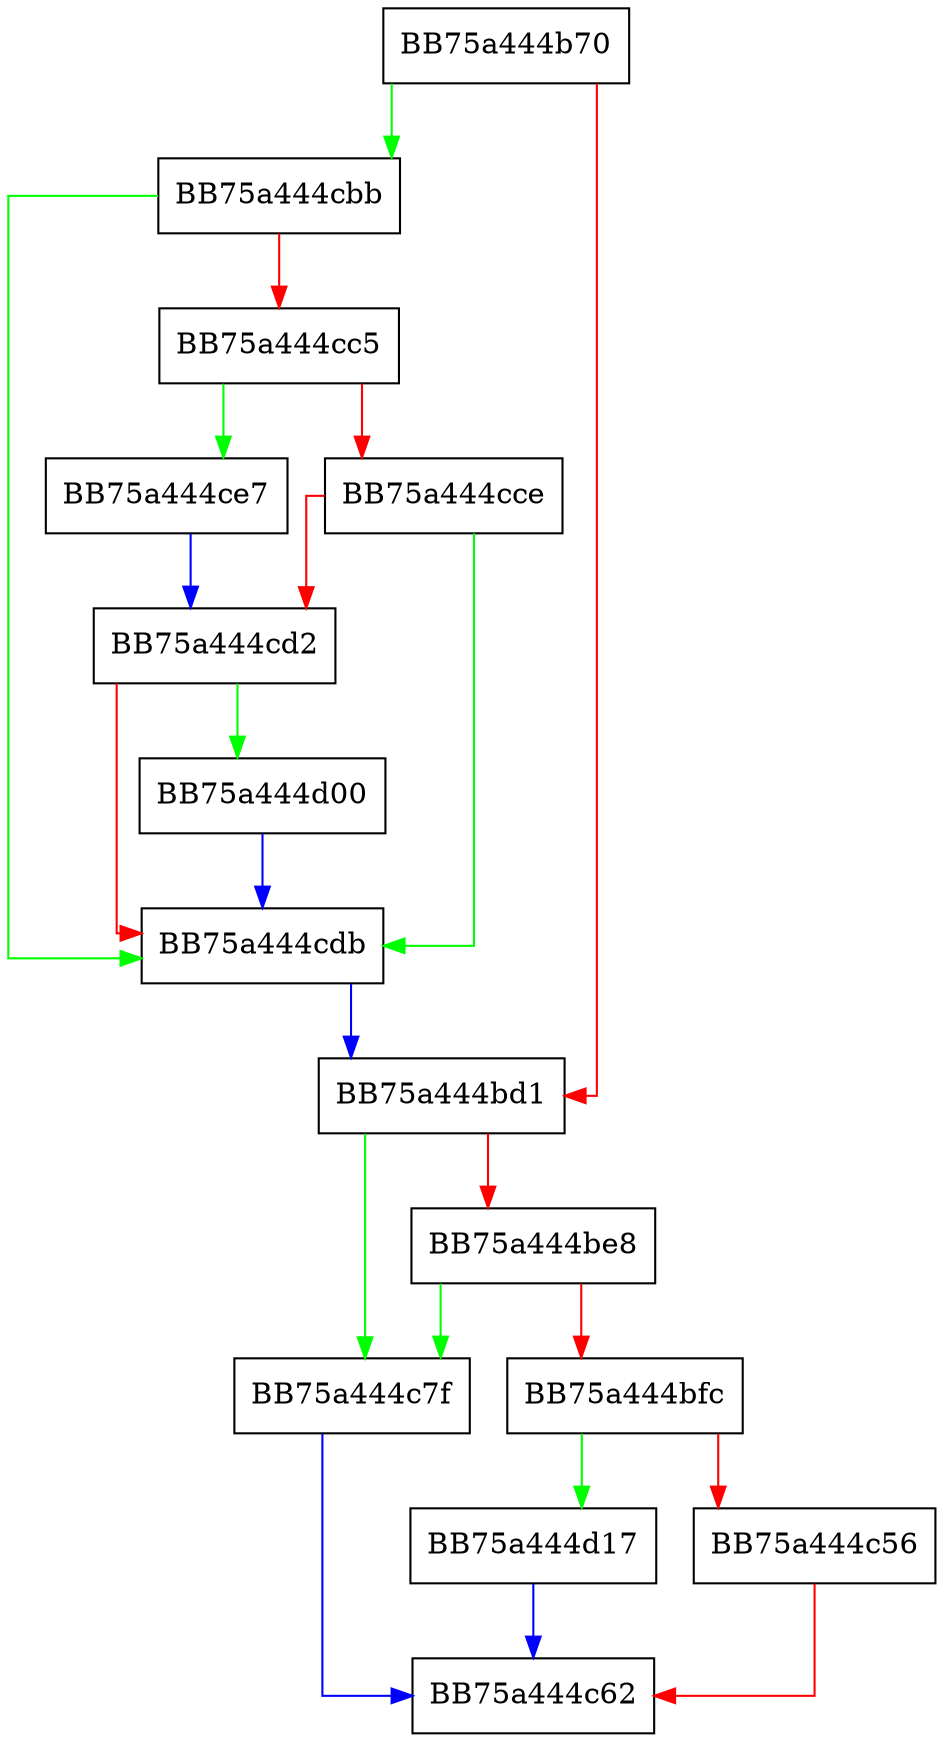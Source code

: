 digraph IsMine {
  node [shape="box"];
  graph [splines=ortho];
  BB75a444b70 -> BB75a444cbb [color="green"];
  BB75a444b70 -> BB75a444bd1 [color="red"];
  BB75a444bd1 -> BB75a444c7f [color="green"];
  BB75a444bd1 -> BB75a444be8 [color="red"];
  BB75a444be8 -> BB75a444c7f [color="green"];
  BB75a444be8 -> BB75a444bfc [color="red"];
  BB75a444bfc -> BB75a444d17 [color="green"];
  BB75a444bfc -> BB75a444c56 [color="red"];
  BB75a444c56 -> BB75a444c62 [color="red"];
  BB75a444c7f -> BB75a444c62 [color="blue"];
  BB75a444cbb -> BB75a444cdb [color="green"];
  BB75a444cbb -> BB75a444cc5 [color="red"];
  BB75a444cc5 -> BB75a444ce7 [color="green"];
  BB75a444cc5 -> BB75a444cce [color="red"];
  BB75a444cce -> BB75a444cdb [color="green"];
  BB75a444cce -> BB75a444cd2 [color="red"];
  BB75a444cd2 -> BB75a444d00 [color="green"];
  BB75a444cd2 -> BB75a444cdb [color="red"];
  BB75a444cdb -> BB75a444bd1 [color="blue"];
  BB75a444ce7 -> BB75a444cd2 [color="blue"];
  BB75a444d00 -> BB75a444cdb [color="blue"];
  BB75a444d17 -> BB75a444c62 [color="blue"];
}